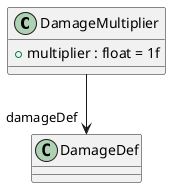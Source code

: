 @startuml
class DamageMultiplier {
    + multiplier : float = 1f
}
DamageMultiplier --> "damageDef" DamageDef
@enduml
